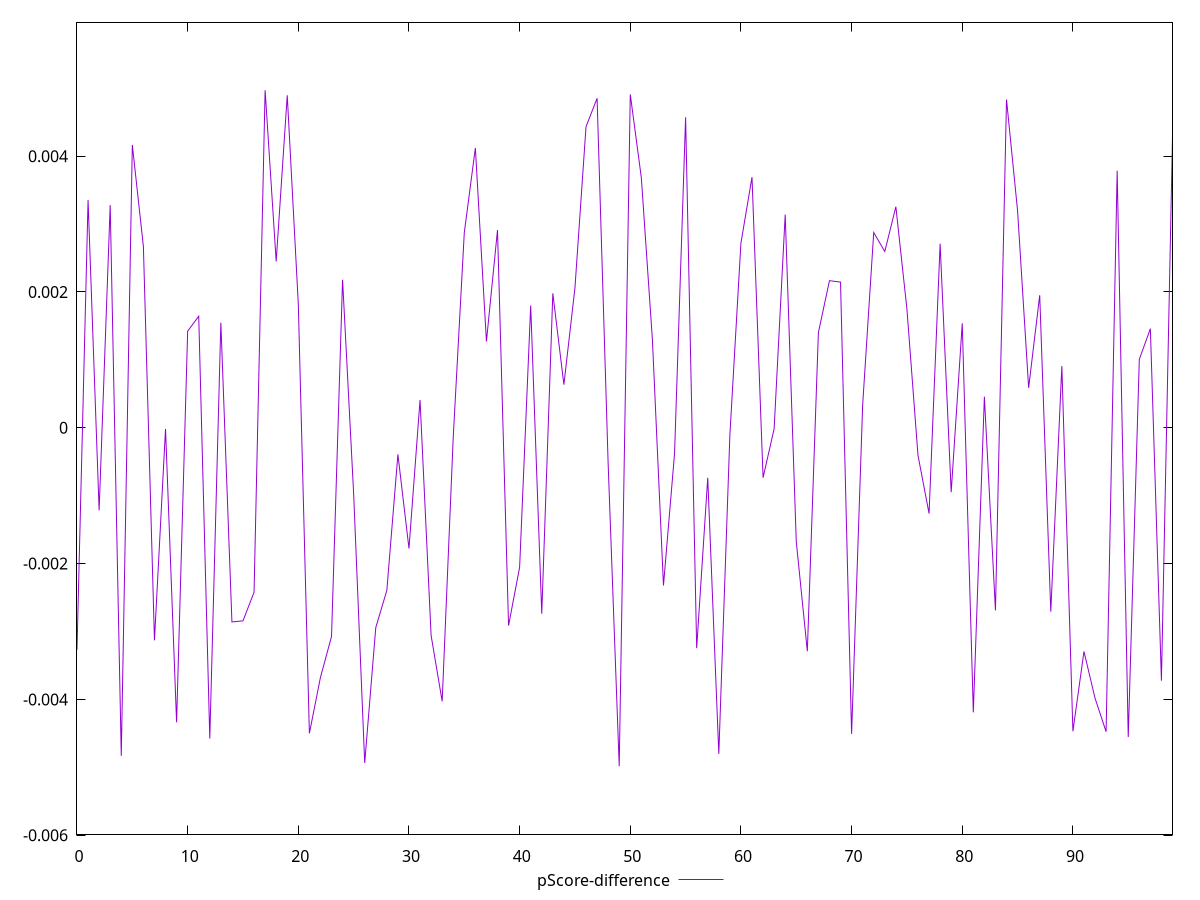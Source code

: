 reset

$pScoreDifference <<EOF
0 -0.0032693902960003653
1 0.0033530930962041017
2 -0.0012160044477183274
3 0.0032798334775554217
4 -0.0048311632687962625
5 0.004164660745212784
6 0.0026685598219489473
7 -0.003129124170961053
8 -0.00001676738833692945
9 -0.004336680949004395
10 0.0014232072551007974
11 0.0016430558734942535
12 -0.004576968879550197
13 0.0015479827175290013
14 -0.0028590968488910653
15 -0.0028425860492216834
16 -0.0024211321030061725
17 0.004971241350350347
18 0.0024497050995848264
19 0.004896593934509613
20 0.001819969802258745
21 -0.004499540396616347
22 -0.0036755500629493607
23 -0.003073970390472379
24 0.0021795110709106977
25 -0.0009688042854139427
26 -0.0049363781991266925
27 -0.0029427092691606174
28 -0.0023940459668730513
29 -0.0003918607354915435
30 -0.001777073002132517
31 0.0004089010536809379
32 -0.0030570159033978805
33 -0.004028022450291074
34 -0.00014025433701676804
35 0.002874087426058056
36 0.004120630232439757
37 0.0012704265307047664
38 0.002912075540862119
39 -0.0029128381661335453
40 -0.0020532357244482796
41 0.0017999327599147255
42 -0.002737495332274374
43 0.001979831698902885
44 0.0006350852287642372
45 0.0020600447823728336
46 0.004433981268504555
47 0.004852421448032482
48 -0.000529431693761611
49 -0.004983676241159821
50 0.004909578674911853
51 0.0036807409259036333
52 0.0012948895212842385
53 -0.002322404104571834
54 -0.00037977138315883896
55 0.004572062051305123
56 -0.003244496711684107
57 -0.0007354986718321292
58 -0.004801004506369213
59 -0.00010647862577826614
60 0.0027212394641717604
61 0.003690753830426524
62 -0.0007351722833873475
63 -0.000012720660977537379
64 0.003139864349958922
65 -0.0016756034349776003
66 -0.0032900978061599553
67 0.00140322205963192
68 0.0021661965259483582
69 0.0021458352811425108
70 -0.004507121170694461
71 0.0003363725680772117
72 0.0028758707987052573
73 0.002595759986693022
74 0.0032555133777129874
75 0.0017482346694593087
76 -0.0004049671950563105
77 -0.001262532483458683
78 0.0027107957942063277
79 -0.0009485656696504724
80 0.0015379284972040497
81 -0.004190547603201991
82 0.0004586517016528652
83 -0.002688754159252127
84 0.004834051569936909
85 0.003195313112890414
86 0.0005887837091506434
87 0.0019521936721812252
88 -0.002707308956765169
89 0.0009084208611985015
90 -0.004469296385758673
91 -0.0032940588857875014
92 -0.003981760076650048
93 -0.004475569203142314
94 0.003785983155404765
95 -0.004554107542155333
96 0.0010072683426566396
97 0.001459686298314701
98 -0.0037247571680883718
99 0.004292064174990135
EOF

set key outside below
set xrange [0:99]
set yrange [-0.005983676241159821:0.005971241350350347]
set trange [-0.005983676241159821:0.005971241350350347]
set terminal svg size 640, 500 enhanced background rgb 'white'
set output "report_00013_2021-02-09T12-04-24.940Z/largest-contentful-paint/samples/pages+cached+noadtech+nomedia/pScore-difference/values.svg"

plot $pScoreDifference title "pScore-difference" with line

reset
